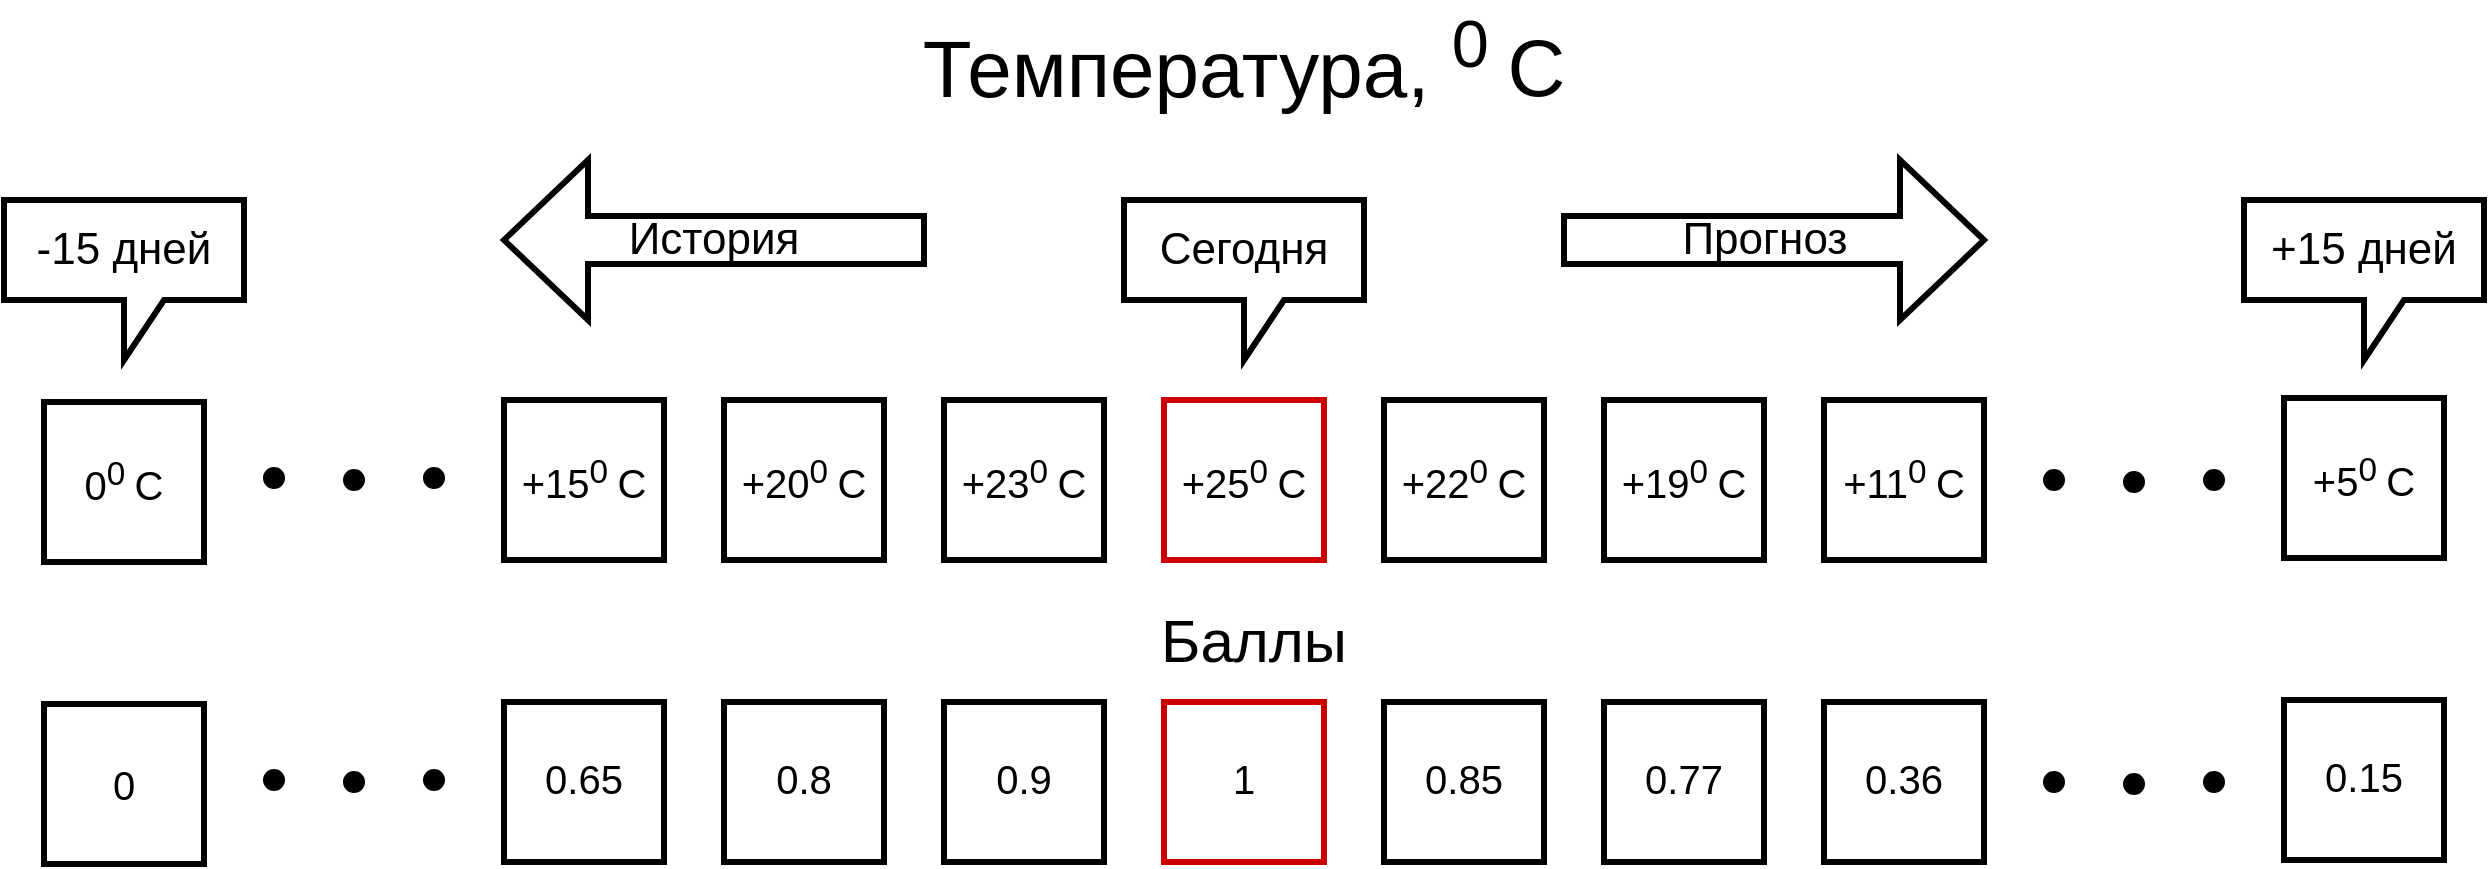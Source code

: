 <mxfile version="13.9.9" type="device"><diagram id="JpeFvUpDoGe1sKQ363_S" name="Page-1"><mxGraphModel dx="2255" dy="806" grid="1" gridSize="10" guides="1" tooltips="1" connect="1" arrows="1" fold="1" page="1" pageScale="1" pageWidth="1169" pageHeight="827" math="0" shadow="0"><root><mxCell id="0"/><mxCell id="1" parent="0"/><mxCell id="OmU8oXcarP5FJOLqygCf-1" value="&lt;font style=&quot;font-size: 20px&quot;&gt;+25&lt;sup&gt;0&amp;nbsp;&lt;/sup&gt;С&lt;/font&gt;&lt;sup&gt;&lt;br&gt;&lt;/sup&gt;" style="whiteSpace=wrap;html=1;aspect=fixed;strokeWidth=3;strokeColor=#CC0000;" parent="1" vertex="1"><mxGeometry x="540" y="380" width="80" height="80" as="geometry"/></mxCell><mxCell id="OmU8oXcarP5FJOLqygCf-2" value="&lt;font style=&quot;font-size: 20px&quot;&gt;+22&lt;sup&gt;0&amp;nbsp;&lt;/sup&gt;С&lt;/font&gt;&lt;sup&gt;&lt;br&gt;&lt;/sup&gt;" style="whiteSpace=wrap;html=1;aspect=fixed;strokeWidth=3;" parent="1" vertex="1"><mxGeometry x="650" y="380" width="80" height="80" as="geometry"/></mxCell><mxCell id="OmU8oXcarP5FJOLqygCf-3" value="&lt;font style=&quot;font-size: 20px&quot;&gt;+19&lt;sup&gt;0&amp;nbsp;&lt;/sup&gt;С&lt;/font&gt;&lt;sup&gt;&lt;br&gt;&lt;/sup&gt;" style="whiteSpace=wrap;html=1;aspect=fixed;strokeWidth=3;" parent="1" vertex="1"><mxGeometry x="760" y="380" width="80" height="80" as="geometry"/></mxCell><mxCell id="OmU8oXcarP5FJOLqygCf-4" value="&lt;font style=&quot;font-size: 20px&quot;&gt;+11&lt;sup&gt;0&amp;nbsp;&lt;/sup&gt;С&lt;/font&gt;&lt;sup&gt;&lt;br&gt;&lt;/sup&gt;" style="whiteSpace=wrap;html=1;aspect=fixed;strokeWidth=3;" parent="1" vertex="1"><mxGeometry x="870" y="380" width="80" height="80" as="geometry"/></mxCell><mxCell id="OmU8oXcarP5FJOLqygCf-5" value="&lt;font style=&quot;font-size: 20px&quot;&gt;+15&lt;sup&gt;0&amp;nbsp;&lt;/sup&gt;С&lt;/font&gt;&lt;sup&gt;&lt;br&gt;&lt;/sup&gt;" style="whiteSpace=wrap;html=1;aspect=fixed;strokeWidth=3;" parent="1" vertex="1"><mxGeometry x="210" y="380" width="80" height="80" as="geometry"/></mxCell><mxCell id="OmU8oXcarP5FJOLqygCf-6" value="&lt;font style=&quot;font-size: 20px&quot;&gt;+20&lt;sup&gt;0&amp;nbsp;&lt;/sup&gt;С&lt;/font&gt;&lt;sup&gt;&lt;br&gt;&lt;/sup&gt;" style="whiteSpace=wrap;html=1;aspect=fixed;strokeWidth=3;" parent="1" vertex="1"><mxGeometry x="320" y="380" width="80" height="80" as="geometry"/></mxCell><mxCell id="OmU8oXcarP5FJOLqygCf-7" value="&lt;font style=&quot;font-size: 20px&quot;&gt;+23&lt;sup&gt;0&amp;nbsp;&lt;/sup&gt;С&lt;/font&gt;&lt;sup&gt;&lt;br&gt;&lt;/sup&gt;" style="whiteSpace=wrap;html=1;aspect=fixed;strokeWidth=3;" parent="1" vertex="1"><mxGeometry x="430" y="380" width="80" height="80" as="geometry"/></mxCell><mxCell id="OmU8oXcarP5FJOLqygCf-8" value="&lt;font style=&quot;font-size: 22px&quot;&gt;Сегодня&lt;/font&gt;" style="shape=callout;whiteSpace=wrap;html=1;perimeter=calloutPerimeter;strokeWidth=3;" parent="1" vertex="1"><mxGeometry x="520" y="280" width="120" height="80" as="geometry"/></mxCell><mxCell id="OmU8oXcarP5FJOLqygCf-9" value="" style="shape=ellipse;html=1;fillColor=#000000;strokeWidth=1;" parent="1" vertex="1"><mxGeometry x="170" y="414" width="10" height="10" as="geometry"/></mxCell><mxCell id="OmU8oXcarP5FJOLqygCf-10" value="" style="shape=ellipse;html=1;fillColor=#000000;strokeWidth=1;" parent="1" vertex="1"><mxGeometry x="130" y="415" width="10" height="10" as="geometry"/></mxCell><mxCell id="OmU8oXcarP5FJOLqygCf-11" value="" style="shape=ellipse;html=1;fillColor=#000000;strokeWidth=1;" parent="1" vertex="1"><mxGeometry x="90" y="414" width="10" height="10" as="geometry"/></mxCell><mxCell id="OmU8oXcarP5FJOLqygCf-12" value="" style="shape=ellipse;html=1;fillColor=#000000;strokeWidth=1;" parent="1" vertex="1"><mxGeometry x="1060" y="415" width="10" height="10" as="geometry"/></mxCell><mxCell id="OmU8oXcarP5FJOLqygCf-13" value="" style="shape=ellipse;html=1;fillColor=#000000;strokeWidth=1;" parent="1" vertex="1"><mxGeometry x="1020" y="416" width="10" height="10" as="geometry"/></mxCell><mxCell id="OmU8oXcarP5FJOLqygCf-14" value="" style="shape=ellipse;html=1;fillColor=#000000;strokeWidth=1;" parent="1" vertex="1"><mxGeometry x="980" y="415" width="10" height="10" as="geometry"/></mxCell><mxCell id="OmU8oXcarP5FJOLqygCf-15" value="&lt;font style=&quot;font-size: 20px&quot;&gt;0&lt;sup&gt;0&amp;nbsp;&lt;/sup&gt;С&lt;/font&gt;&lt;sup&gt;&lt;br&gt;&lt;/sup&gt;" style="whiteSpace=wrap;html=1;aspect=fixed;strokeWidth=3;" parent="1" vertex="1"><mxGeometry x="-20" y="381" width="80" height="80" as="geometry"/></mxCell><mxCell id="OmU8oXcarP5FJOLqygCf-16" value="&lt;font style=&quot;font-size: 20px&quot;&gt;+5&lt;sup&gt;0&amp;nbsp;&lt;/sup&gt;С&lt;/font&gt;&lt;sup&gt;&lt;br&gt;&lt;/sup&gt;" style="whiteSpace=wrap;html=1;aspect=fixed;strokeWidth=3;" parent="1" vertex="1"><mxGeometry x="1100" y="379" width="80" height="80" as="geometry"/></mxCell><mxCell id="OmU8oXcarP5FJOLqygCf-17" value="&lt;font style=&quot;font-size: 22px&quot;&gt;-15 дней&lt;/font&gt;" style="shape=callout;whiteSpace=wrap;html=1;perimeter=calloutPerimeter;strokeWidth=3;" parent="1" vertex="1"><mxGeometry x="-40" y="280" width="120" height="80" as="geometry"/></mxCell><mxCell id="OmU8oXcarP5FJOLqygCf-18" value="&lt;font style=&quot;font-size: 22px&quot;&gt;+15 дней&lt;/font&gt;" style="shape=callout;whiteSpace=wrap;html=1;perimeter=calloutPerimeter;strokeWidth=3;" parent="1" vertex="1"><mxGeometry x="1080" y="280" width="120" height="80" as="geometry"/></mxCell><mxCell id="OmU8oXcarP5FJOLqygCf-19" value="&lt;sup&gt;&lt;span style=&quot;font-size: 20px&quot;&gt;1&lt;/span&gt;&lt;br&gt;&lt;/sup&gt;" style="whiteSpace=wrap;html=1;aspect=fixed;strokeWidth=3;strokeColor=#CC0000;" parent="1" vertex="1"><mxGeometry x="540" y="531" width="80" height="80" as="geometry"/></mxCell><mxCell id="OmU8oXcarP5FJOLqygCf-20" value="&lt;sup&gt;&lt;span style=&quot;font-size: 20px&quot;&gt;0.85&lt;/span&gt;&lt;br&gt;&lt;/sup&gt;" style="whiteSpace=wrap;html=1;aspect=fixed;strokeWidth=3;" parent="1" vertex="1"><mxGeometry x="650" y="531" width="80" height="80" as="geometry"/></mxCell><mxCell id="OmU8oXcarP5FJOLqygCf-21" value="&lt;sup&gt;&lt;span style=&quot;font-size: 20px&quot;&gt;0.77&lt;/span&gt;&lt;br&gt;&lt;/sup&gt;" style="whiteSpace=wrap;html=1;aspect=fixed;strokeWidth=3;" parent="1" vertex="1"><mxGeometry x="760" y="531" width="80" height="80" as="geometry"/></mxCell><mxCell id="OmU8oXcarP5FJOLqygCf-22" value="&lt;sup&gt;&lt;span style=&quot;font-size: 20px&quot;&gt;0.36&lt;/span&gt;&lt;br&gt;&lt;/sup&gt;" style="whiteSpace=wrap;html=1;aspect=fixed;strokeWidth=3;" parent="1" vertex="1"><mxGeometry x="870" y="531" width="80" height="80" as="geometry"/></mxCell><mxCell id="OmU8oXcarP5FJOLqygCf-23" value="&lt;sup&gt;&lt;span style=&quot;font-size: 20px&quot;&gt;0.65&lt;/span&gt;&lt;br&gt;&lt;/sup&gt;" style="whiteSpace=wrap;html=1;aspect=fixed;strokeWidth=3;" parent="1" vertex="1"><mxGeometry x="210" y="531" width="80" height="80" as="geometry"/></mxCell><mxCell id="OmU8oXcarP5FJOLqygCf-24" value="&lt;sup&gt;&lt;span style=&quot;font-size: 20px&quot;&gt;0.8&lt;/span&gt;&lt;br&gt;&lt;/sup&gt;" style="whiteSpace=wrap;html=1;aspect=fixed;strokeWidth=3;" parent="1" vertex="1"><mxGeometry x="320" y="531" width="80" height="80" as="geometry"/></mxCell><mxCell id="OmU8oXcarP5FJOLqygCf-25" value="&lt;sup&gt;&lt;span style=&quot;font-size: 20px&quot;&gt;0.9&lt;/span&gt;&lt;br&gt;&lt;/sup&gt;" style="whiteSpace=wrap;html=1;aspect=fixed;strokeWidth=3;" parent="1" vertex="1"><mxGeometry x="430" y="531" width="80" height="80" as="geometry"/></mxCell><mxCell id="OmU8oXcarP5FJOLqygCf-27" value="" style="shape=ellipse;html=1;fillColor=#000000;strokeWidth=1;" parent="1" vertex="1"><mxGeometry x="170" y="565" width="10" height="10" as="geometry"/></mxCell><mxCell id="OmU8oXcarP5FJOLqygCf-28" value="" style="shape=ellipse;html=1;fillColor=#000000;strokeWidth=1;" parent="1" vertex="1"><mxGeometry x="130" y="566" width="10" height="10" as="geometry"/></mxCell><mxCell id="OmU8oXcarP5FJOLqygCf-29" value="" style="shape=ellipse;html=1;fillColor=#000000;strokeWidth=1;" parent="1" vertex="1"><mxGeometry x="90" y="565" width="10" height="10" as="geometry"/></mxCell><mxCell id="OmU8oXcarP5FJOLqygCf-30" value="" style="shape=ellipse;html=1;fillColor=#000000;strokeWidth=1;" parent="1" vertex="1"><mxGeometry x="1060" y="566" width="10" height="10" as="geometry"/></mxCell><mxCell id="OmU8oXcarP5FJOLqygCf-31" value="" style="shape=ellipse;html=1;fillColor=#000000;strokeWidth=1;" parent="1" vertex="1"><mxGeometry x="1020" y="567" width="10" height="10" as="geometry"/></mxCell><mxCell id="OmU8oXcarP5FJOLqygCf-32" value="" style="shape=ellipse;html=1;fillColor=#000000;strokeWidth=1;" parent="1" vertex="1"><mxGeometry x="980" y="566" width="10" height="10" as="geometry"/></mxCell><mxCell id="OmU8oXcarP5FJOLqygCf-33" value="&lt;font style=&quot;font-size: 20px&quot;&gt;0&lt;/font&gt;&lt;sup&gt;&lt;br&gt;&lt;/sup&gt;" style="whiteSpace=wrap;html=1;aspect=fixed;strokeWidth=3;" parent="1" vertex="1"><mxGeometry x="-20" y="532" width="80" height="80" as="geometry"/></mxCell><mxCell id="OmU8oXcarP5FJOLqygCf-34" value="&lt;sup&gt;&lt;span style=&quot;font-size: 20px&quot;&gt;0.15&lt;/span&gt;&lt;br&gt;&lt;/sup&gt;" style="whiteSpace=wrap;html=1;aspect=fixed;strokeWidth=3;" parent="1" vertex="1"><mxGeometry x="1100" y="530" width="80" height="80" as="geometry"/></mxCell><mxCell id="OmU8oXcarP5FJOLqygCf-37" value="&lt;font style=&quot;font-size: 40px&quot;&gt;Температура,&amp;nbsp;&lt;/font&gt;&lt;font style=&quot;font-size: 40px&quot;&gt;&lt;sup&gt;0&amp;nbsp;&lt;/sup&gt;С&lt;/font&gt;" style="text;html=1;strokeColor=none;fillColor=none;align=center;verticalAlign=middle;whiteSpace=wrap;rounded=0;" parent="1" vertex="1"><mxGeometry x="435" y="180" width="290" height="60" as="geometry"/></mxCell><mxCell id="OmU8oXcarP5FJOLqygCf-40" value="&lt;font style=&quot;font-size: 30px&quot;&gt;Баллы&lt;/font&gt;" style="text;html=1;strokeColor=none;fillColor=none;align=center;verticalAlign=middle;whiteSpace=wrap;rounded=0;" parent="1" vertex="1"><mxGeometry x="440" y="470" width="290" height="60" as="geometry"/></mxCell><mxCell id="4_9vevVdBMx0i323rhF1-1" value="" style="shape=singleArrow;direction=west;whiteSpace=wrap;html=1;strokeWidth=3;rotation=-180;horizontal=1;verticalAlign=middle;" vertex="1" parent="1"><mxGeometry x="740" y="260" width="210" height="80" as="geometry"/></mxCell><mxCell id="4_9vevVdBMx0i323rhF1-2" value="&lt;font style=&quot;font-size: 22px&quot;&gt;Прогноз&lt;/font&gt;" style="text;html=1;align=center;verticalAlign=middle;resizable=0;points=[];autosize=1;" vertex="1" parent="1"><mxGeometry x="790" y="290" width="100" height="20" as="geometry"/></mxCell><mxCell id="4_9vevVdBMx0i323rhF1-3" value="&lt;font style=&quot;font-size: 22px&quot;&gt;История&lt;/font&gt;" style="shape=singleArrow;direction=west;whiteSpace=wrap;html=1;strokeWidth=3;" vertex="1" parent="1"><mxGeometry x="210" y="260" width="210" height="80" as="geometry"/></mxCell></root></mxGraphModel></diagram></mxfile>